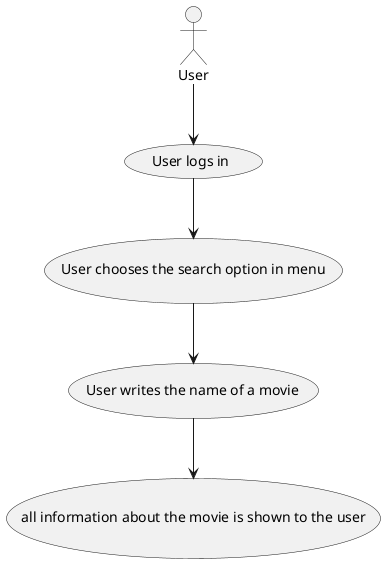 @startuml SP5

:User: --> (User logs in)
(User logs in) --> (User chooses the search option in menu)
(User chooses the search option in menu) --> (User writes the name of a movie)
(User writes the name of a movie) --> (all information about the movie is shown to the user)

@enduml